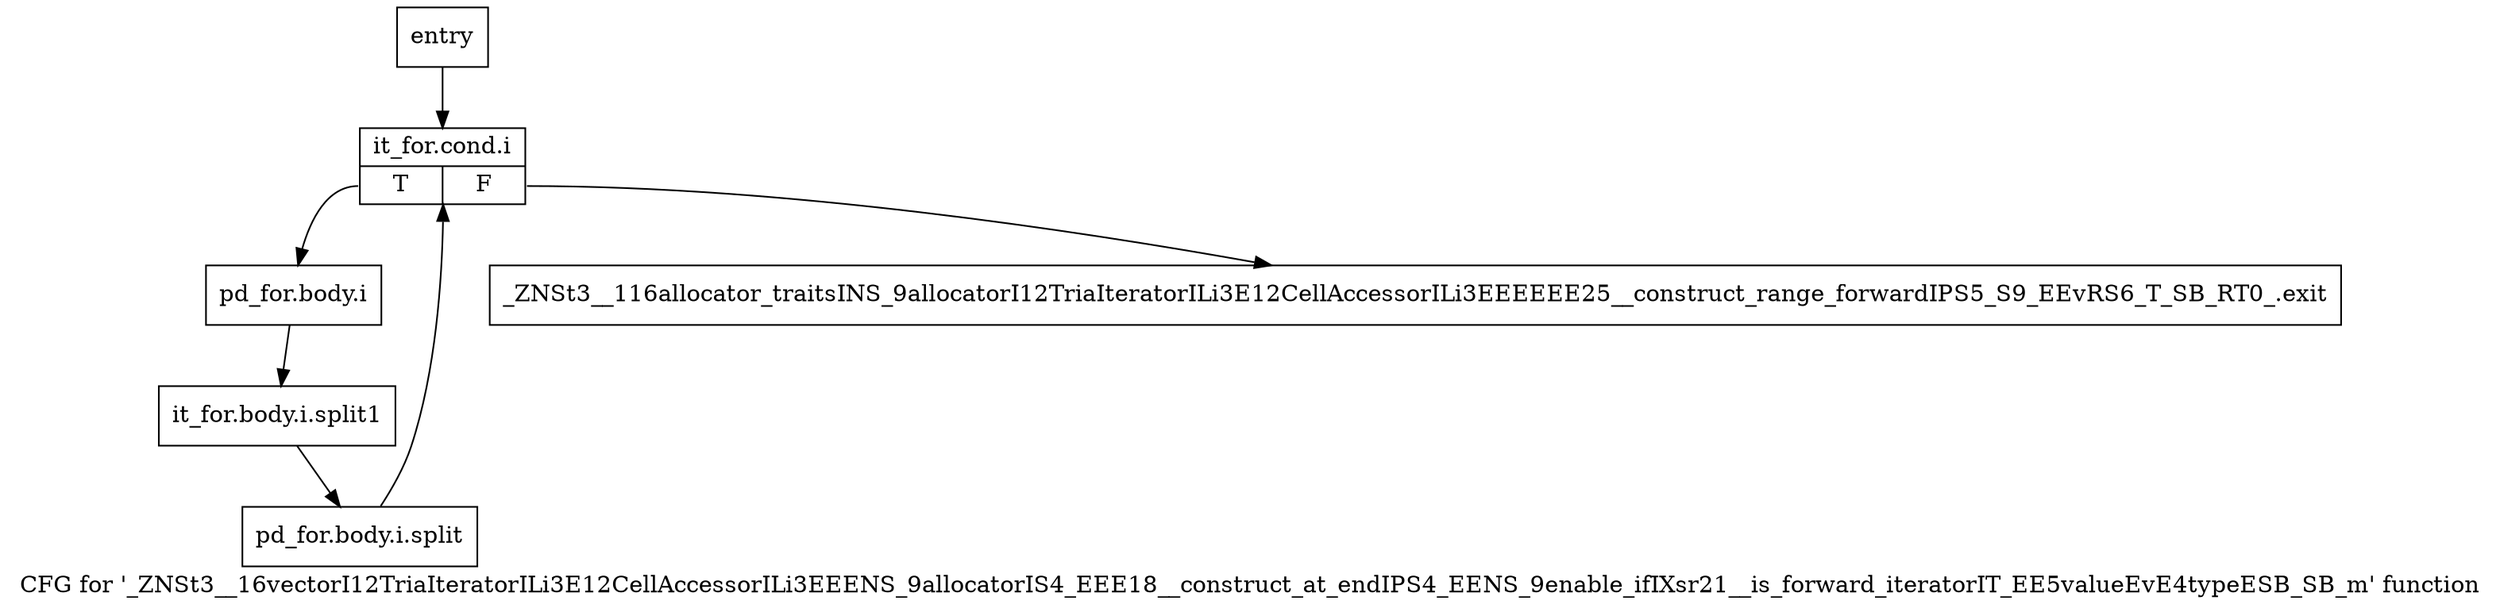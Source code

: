 digraph "CFG for '_ZNSt3__16vectorI12TriaIteratorILi3E12CellAccessorILi3EEENS_9allocatorIS4_EEE18__construct_at_endIPS4_EENS_9enable_ifIXsr21__is_forward_iteratorIT_EE5valueEvE4typeESB_SB_m' function" {
	label="CFG for '_ZNSt3__16vectorI12TriaIteratorILi3E12CellAccessorILi3EEENS_9allocatorIS4_EEE18__construct_at_endIPS4_EENS_9enable_ifIXsr21__is_forward_iteratorIT_EE5valueEvE4typeESB_SB_m' function";

	Node0x5f6b3a0 [shape=record,label="{entry}"];
	Node0x5f6b3a0 -> Node0x5f6b3f0;
	Node0x5f6b3f0 [shape=record,label="{it_for.cond.i|{<s0>T|<s1>F}}"];
	Node0x5f6b3f0:s0 -> Node0x5f6b440;
	Node0x5f6b3f0:s1 -> Node0x5f6b490;
	Node0x5f6b440 [shape=record,label="{pd_for.body.i}"];
	Node0x5f6b440 -> Node0xa9ef100;
	Node0xa9ef100 [shape=record,label="{it_for.body.i.split1}"];
	Node0xa9ef100 -> Node0xaa06640;
	Node0xaa06640 [shape=record,label="{pd_for.body.i.split}"];
	Node0xaa06640 -> Node0x5f6b3f0;
	Node0x5f6b490 [shape=record,label="{_ZNSt3__116allocator_traitsINS_9allocatorI12TriaIteratorILi3E12CellAccessorILi3EEEEEE25__construct_range_forwardIPS5_S9_EEvRS6_T_SB_RT0_.exit}"];
}
